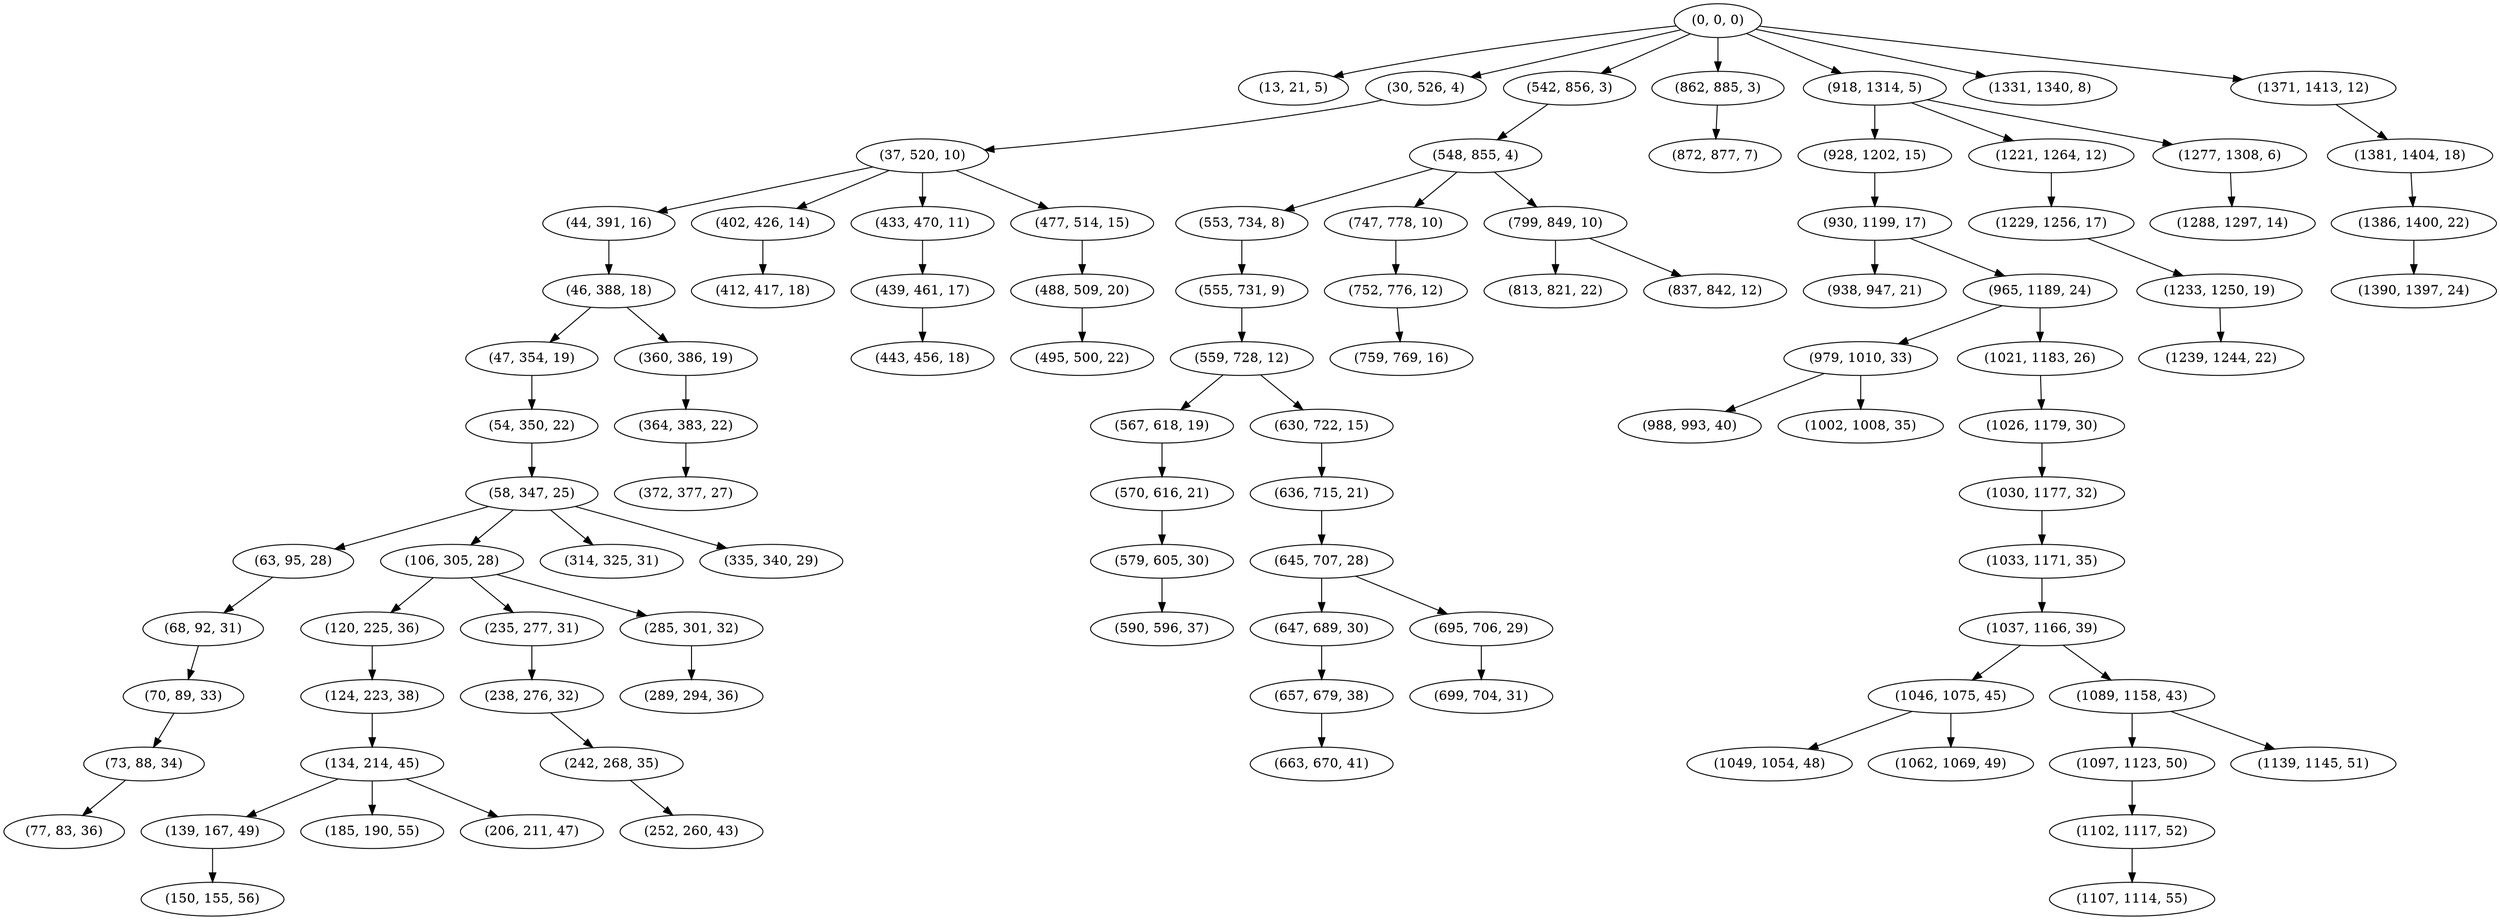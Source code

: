 digraph tree {
    "(0, 0, 0)";
    "(13, 21, 5)";
    "(30, 526, 4)";
    "(37, 520, 10)";
    "(44, 391, 16)";
    "(46, 388, 18)";
    "(47, 354, 19)";
    "(54, 350, 22)";
    "(58, 347, 25)";
    "(63, 95, 28)";
    "(68, 92, 31)";
    "(70, 89, 33)";
    "(73, 88, 34)";
    "(77, 83, 36)";
    "(106, 305, 28)";
    "(120, 225, 36)";
    "(124, 223, 38)";
    "(134, 214, 45)";
    "(139, 167, 49)";
    "(150, 155, 56)";
    "(185, 190, 55)";
    "(206, 211, 47)";
    "(235, 277, 31)";
    "(238, 276, 32)";
    "(242, 268, 35)";
    "(252, 260, 43)";
    "(285, 301, 32)";
    "(289, 294, 36)";
    "(314, 325, 31)";
    "(335, 340, 29)";
    "(360, 386, 19)";
    "(364, 383, 22)";
    "(372, 377, 27)";
    "(402, 426, 14)";
    "(412, 417, 18)";
    "(433, 470, 11)";
    "(439, 461, 17)";
    "(443, 456, 18)";
    "(477, 514, 15)";
    "(488, 509, 20)";
    "(495, 500, 22)";
    "(542, 856, 3)";
    "(548, 855, 4)";
    "(553, 734, 8)";
    "(555, 731, 9)";
    "(559, 728, 12)";
    "(567, 618, 19)";
    "(570, 616, 21)";
    "(579, 605, 30)";
    "(590, 596, 37)";
    "(630, 722, 15)";
    "(636, 715, 21)";
    "(645, 707, 28)";
    "(647, 689, 30)";
    "(657, 679, 38)";
    "(663, 670, 41)";
    "(695, 706, 29)";
    "(699, 704, 31)";
    "(747, 778, 10)";
    "(752, 776, 12)";
    "(759, 769, 16)";
    "(799, 849, 10)";
    "(813, 821, 22)";
    "(837, 842, 12)";
    "(862, 885, 3)";
    "(872, 877, 7)";
    "(918, 1314, 5)";
    "(928, 1202, 15)";
    "(930, 1199, 17)";
    "(938, 947, 21)";
    "(965, 1189, 24)";
    "(979, 1010, 33)";
    "(988, 993, 40)";
    "(1002, 1008, 35)";
    "(1021, 1183, 26)";
    "(1026, 1179, 30)";
    "(1030, 1177, 32)";
    "(1033, 1171, 35)";
    "(1037, 1166, 39)";
    "(1046, 1075, 45)";
    "(1049, 1054, 48)";
    "(1062, 1069, 49)";
    "(1089, 1158, 43)";
    "(1097, 1123, 50)";
    "(1102, 1117, 52)";
    "(1107, 1114, 55)";
    "(1139, 1145, 51)";
    "(1221, 1264, 12)";
    "(1229, 1256, 17)";
    "(1233, 1250, 19)";
    "(1239, 1244, 22)";
    "(1277, 1308, 6)";
    "(1288, 1297, 14)";
    "(1331, 1340, 8)";
    "(1371, 1413, 12)";
    "(1381, 1404, 18)";
    "(1386, 1400, 22)";
    "(1390, 1397, 24)";
    "(0, 0, 0)" -> "(13, 21, 5)";
    "(0, 0, 0)" -> "(30, 526, 4)";
    "(0, 0, 0)" -> "(542, 856, 3)";
    "(0, 0, 0)" -> "(862, 885, 3)";
    "(0, 0, 0)" -> "(918, 1314, 5)";
    "(0, 0, 0)" -> "(1331, 1340, 8)";
    "(0, 0, 0)" -> "(1371, 1413, 12)";
    "(30, 526, 4)" -> "(37, 520, 10)";
    "(37, 520, 10)" -> "(44, 391, 16)";
    "(37, 520, 10)" -> "(402, 426, 14)";
    "(37, 520, 10)" -> "(433, 470, 11)";
    "(37, 520, 10)" -> "(477, 514, 15)";
    "(44, 391, 16)" -> "(46, 388, 18)";
    "(46, 388, 18)" -> "(47, 354, 19)";
    "(46, 388, 18)" -> "(360, 386, 19)";
    "(47, 354, 19)" -> "(54, 350, 22)";
    "(54, 350, 22)" -> "(58, 347, 25)";
    "(58, 347, 25)" -> "(63, 95, 28)";
    "(58, 347, 25)" -> "(106, 305, 28)";
    "(58, 347, 25)" -> "(314, 325, 31)";
    "(58, 347, 25)" -> "(335, 340, 29)";
    "(63, 95, 28)" -> "(68, 92, 31)";
    "(68, 92, 31)" -> "(70, 89, 33)";
    "(70, 89, 33)" -> "(73, 88, 34)";
    "(73, 88, 34)" -> "(77, 83, 36)";
    "(106, 305, 28)" -> "(120, 225, 36)";
    "(106, 305, 28)" -> "(235, 277, 31)";
    "(106, 305, 28)" -> "(285, 301, 32)";
    "(120, 225, 36)" -> "(124, 223, 38)";
    "(124, 223, 38)" -> "(134, 214, 45)";
    "(134, 214, 45)" -> "(139, 167, 49)";
    "(134, 214, 45)" -> "(185, 190, 55)";
    "(134, 214, 45)" -> "(206, 211, 47)";
    "(139, 167, 49)" -> "(150, 155, 56)";
    "(235, 277, 31)" -> "(238, 276, 32)";
    "(238, 276, 32)" -> "(242, 268, 35)";
    "(242, 268, 35)" -> "(252, 260, 43)";
    "(285, 301, 32)" -> "(289, 294, 36)";
    "(360, 386, 19)" -> "(364, 383, 22)";
    "(364, 383, 22)" -> "(372, 377, 27)";
    "(402, 426, 14)" -> "(412, 417, 18)";
    "(433, 470, 11)" -> "(439, 461, 17)";
    "(439, 461, 17)" -> "(443, 456, 18)";
    "(477, 514, 15)" -> "(488, 509, 20)";
    "(488, 509, 20)" -> "(495, 500, 22)";
    "(542, 856, 3)" -> "(548, 855, 4)";
    "(548, 855, 4)" -> "(553, 734, 8)";
    "(548, 855, 4)" -> "(747, 778, 10)";
    "(548, 855, 4)" -> "(799, 849, 10)";
    "(553, 734, 8)" -> "(555, 731, 9)";
    "(555, 731, 9)" -> "(559, 728, 12)";
    "(559, 728, 12)" -> "(567, 618, 19)";
    "(559, 728, 12)" -> "(630, 722, 15)";
    "(567, 618, 19)" -> "(570, 616, 21)";
    "(570, 616, 21)" -> "(579, 605, 30)";
    "(579, 605, 30)" -> "(590, 596, 37)";
    "(630, 722, 15)" -> "(636, 715, 21)";
    "(636, 715, 21)" -> "(645, 707, 28)";
    "(645, 707, 28)" -> "(647, 689, 30)";
    "(645, 707, 28)" -> "(695, 706, 29)";
    "(647, 689, 30)" -> "(657, 679, 38)";
    "(657, 679, 38)" -> "(663, 670, 41)";
    "(695, 706, 29)" -> "(699, 704, 31)";
    "(747, 778, 10)" -> "(752, 776, 12)";
    "(752, 776, 12)" -> "(759, 769, 16)";
    "(799, 849, 10)" -> "(813, 821, 22)";
    "(799, 849, 10)" -> "(837, 842, 12)";
    "(862, 885, 3)" -> "(872, 877, 7)";
    "(918, 1314, 5)" -> "(928, 1202, 15)";
    "(918, 1314, 5)" -> "(1221, 1264, 12)";
    "(918, 1314, 5)" -> "(1277, 1308, 6)";
    "(928, 1202, 15)" -> "(930, 1199, 17)";
    "(930, 1199, 17)" -> "(938, 947, 21)";
    "(930, 1199, 17)" -> "(965, 1189, 24)";
    "(965, 1189, 24)" -> "(979, 1010, 33)";
    "(965, 1189, 24)" -> "(1021, 1183, 26)";
    "(979, 1010, 33)" -> "(988, 993, 40)";
    "(979, 1010, 33)" -> "(1002, 1008, 35)";
    "(1021, 1183, 26)" -> "(1026, 1179, 30)";
    "(1026, 1179, 30)" -> "(1030, 1177, 32)";
    "(1030, 1177, 32)" -> "(1033, 1171, 35)";
    "(1033, 1171, 35)" -> "(1037, 1166, 39)";
    "(1037, 1166, 39)" -> "(1046, 1075, 45)";
    "(1037, 1166, 39)" -> "(1089, 1158, 43)";
    "(1046, 1075, 45)" -> "(1049, 1054, 48)";
    "(1046, 1075, 45)" -> "(1062, 1069, 49)";
    "(1089, 1158, 43)" -> "(1097, 1123, 50)";
    "(1089, 1158, 43)" -> "(1139, 1145, 51)";
    "(1097, 1123, 50)" -> "(1102, 1117, 52)";
    "(1102, 1117, 52)" -> "(1107, 1114, 55)";
    "(1221, 1264, 12)" -> "(1229, 1256, 17)";
    "(1229, 1256, 17)" -> "(1233, 1250, 19)";
    "(1233, 1250, 19)" -> "(1239, 1244, 22)";
    "(1277, 1308, 6)" -> "(1288, 1297, 14)";
    "(1371, 1413, 12)" -> "(1381, 1404, 18)";
    "(1381, 1404, 18)" -> "(1386, 1400, 22)";
    "(1386, 1400, 22)" -> "(1390, 1397, 24)";
}

